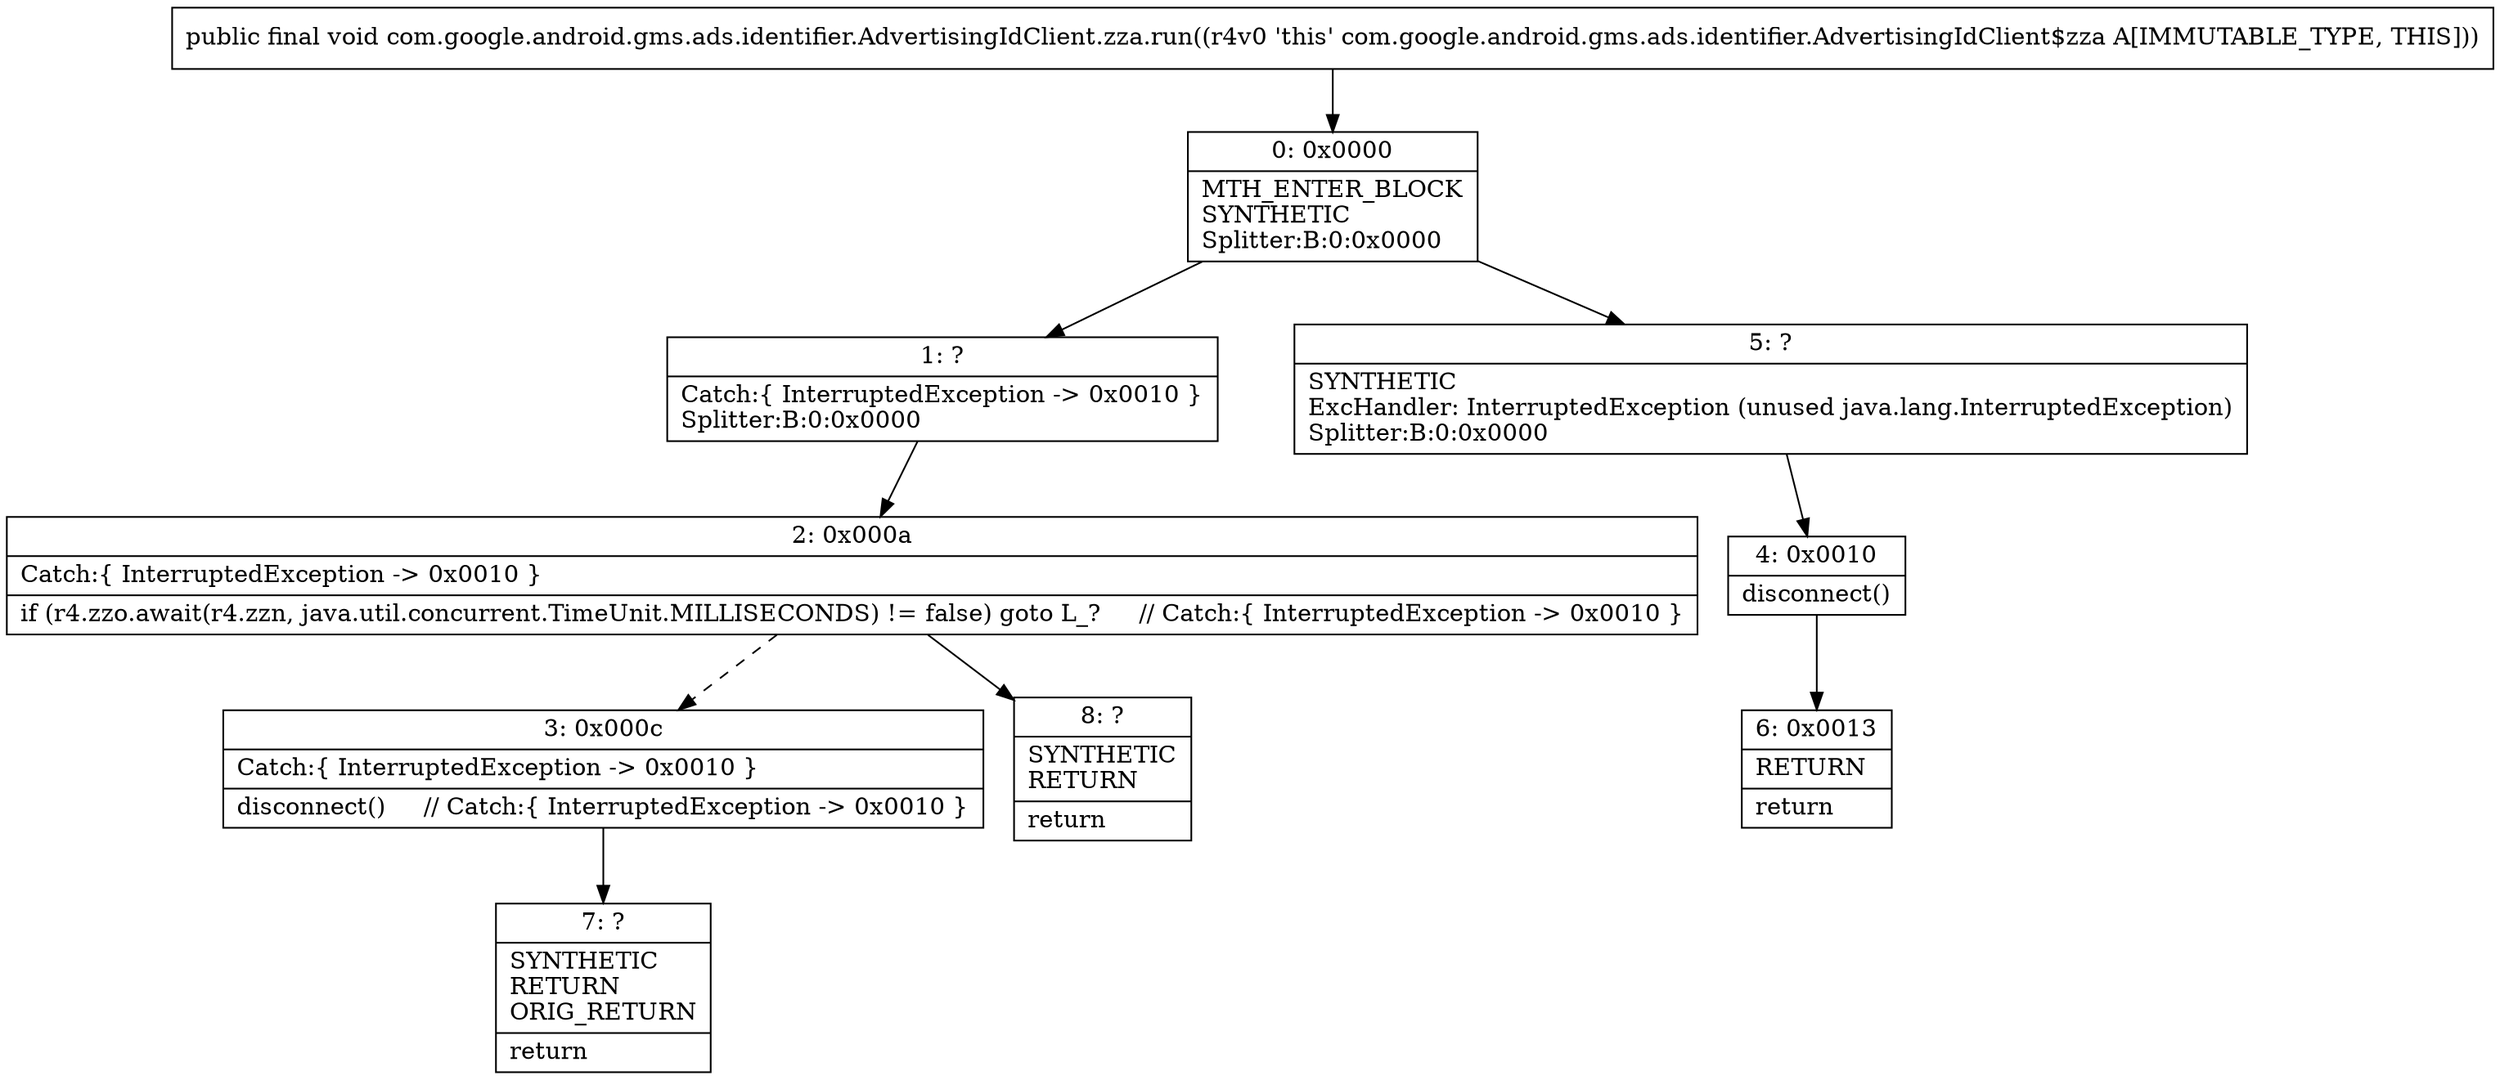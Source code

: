 digraph "CFG forcom.google.android.gms.ads.identifier.AdvertisingIdClient.zza.run()V" {
Node_0 [shape=record,label="{0\:\ 0x0000|MTH_ENTER_BLOCK\lSYNTHETIC\lSplitter:B:0:0x0000\l}"];
Node_1 [shape=record,label="{1\:\ ?|Catch:\{ InterruptedException \-\> 0x0010 \}\lSplitter:B:0:0x0000\l}"];
Node_2 [shape=record,label="{2\:\ 0x000a|Catch:\{ InterruptedException \-\> 0x0010 \}\l|if (r4.zzo.await(r4.zzn, java.util.concurrent.TimeUnit.MILLISECONDS) != false) goto L_?     \/\/ Catch:\{ InterruptedException \-\> 0x0010 \}\l}"];
Node_3 [shape=record,label="{3\:\ 0x000c|Catch:\{ InterruptedException \-\> 0x0010 \}\l|disconnect()     \/\/ Catch:\{ InterruptedException \-\> 0x0010 \}\l}"];
Node_4 [shape=record,label="{4\:\ 0x0010|disconnect()\l}"];
Node_5 [shape=record,label="{5\:\ ?|SYNTHETIC\lExcHandler: InterruptedException (unused java.lang.InterruptedException)\lSplitter:B:0:0x0000\l}"];
Node_6 [shape=record,label="{6\:\ 0x0013|RETURN\l|return\l}"];
Node_7 [shape=record,label="{7\:\ ?|SYNTHETIC\lRETURN\lORIG_RETURN\l|return\l}"];
Node_8 [shape=record,label="{8\:\ ?|SYNTHETIC\lRETURN\l|return\l}"];
MethodNode[shape=record,label="{public final void com.google.android.gms.ads.identifier.AdvertisingIdClient.zza.run((r4v0 'this' com.google.android.gms.ads.identifier.AdvertisingIdClient$zza A[IMMUTABLE_TYPE, THIS])) }"];
MethodNode -> Node_0;
Node_0 -> Node_1;
Node_0 -> Node_5;
Node_1 -> Node_2;
Node_2 -> Node_3[style=dashed];
Node_2 -> Node_8;
Node_3 -> Node_7;
Node_4 -> Node_6;
Node_5 -> Node_4;
}

